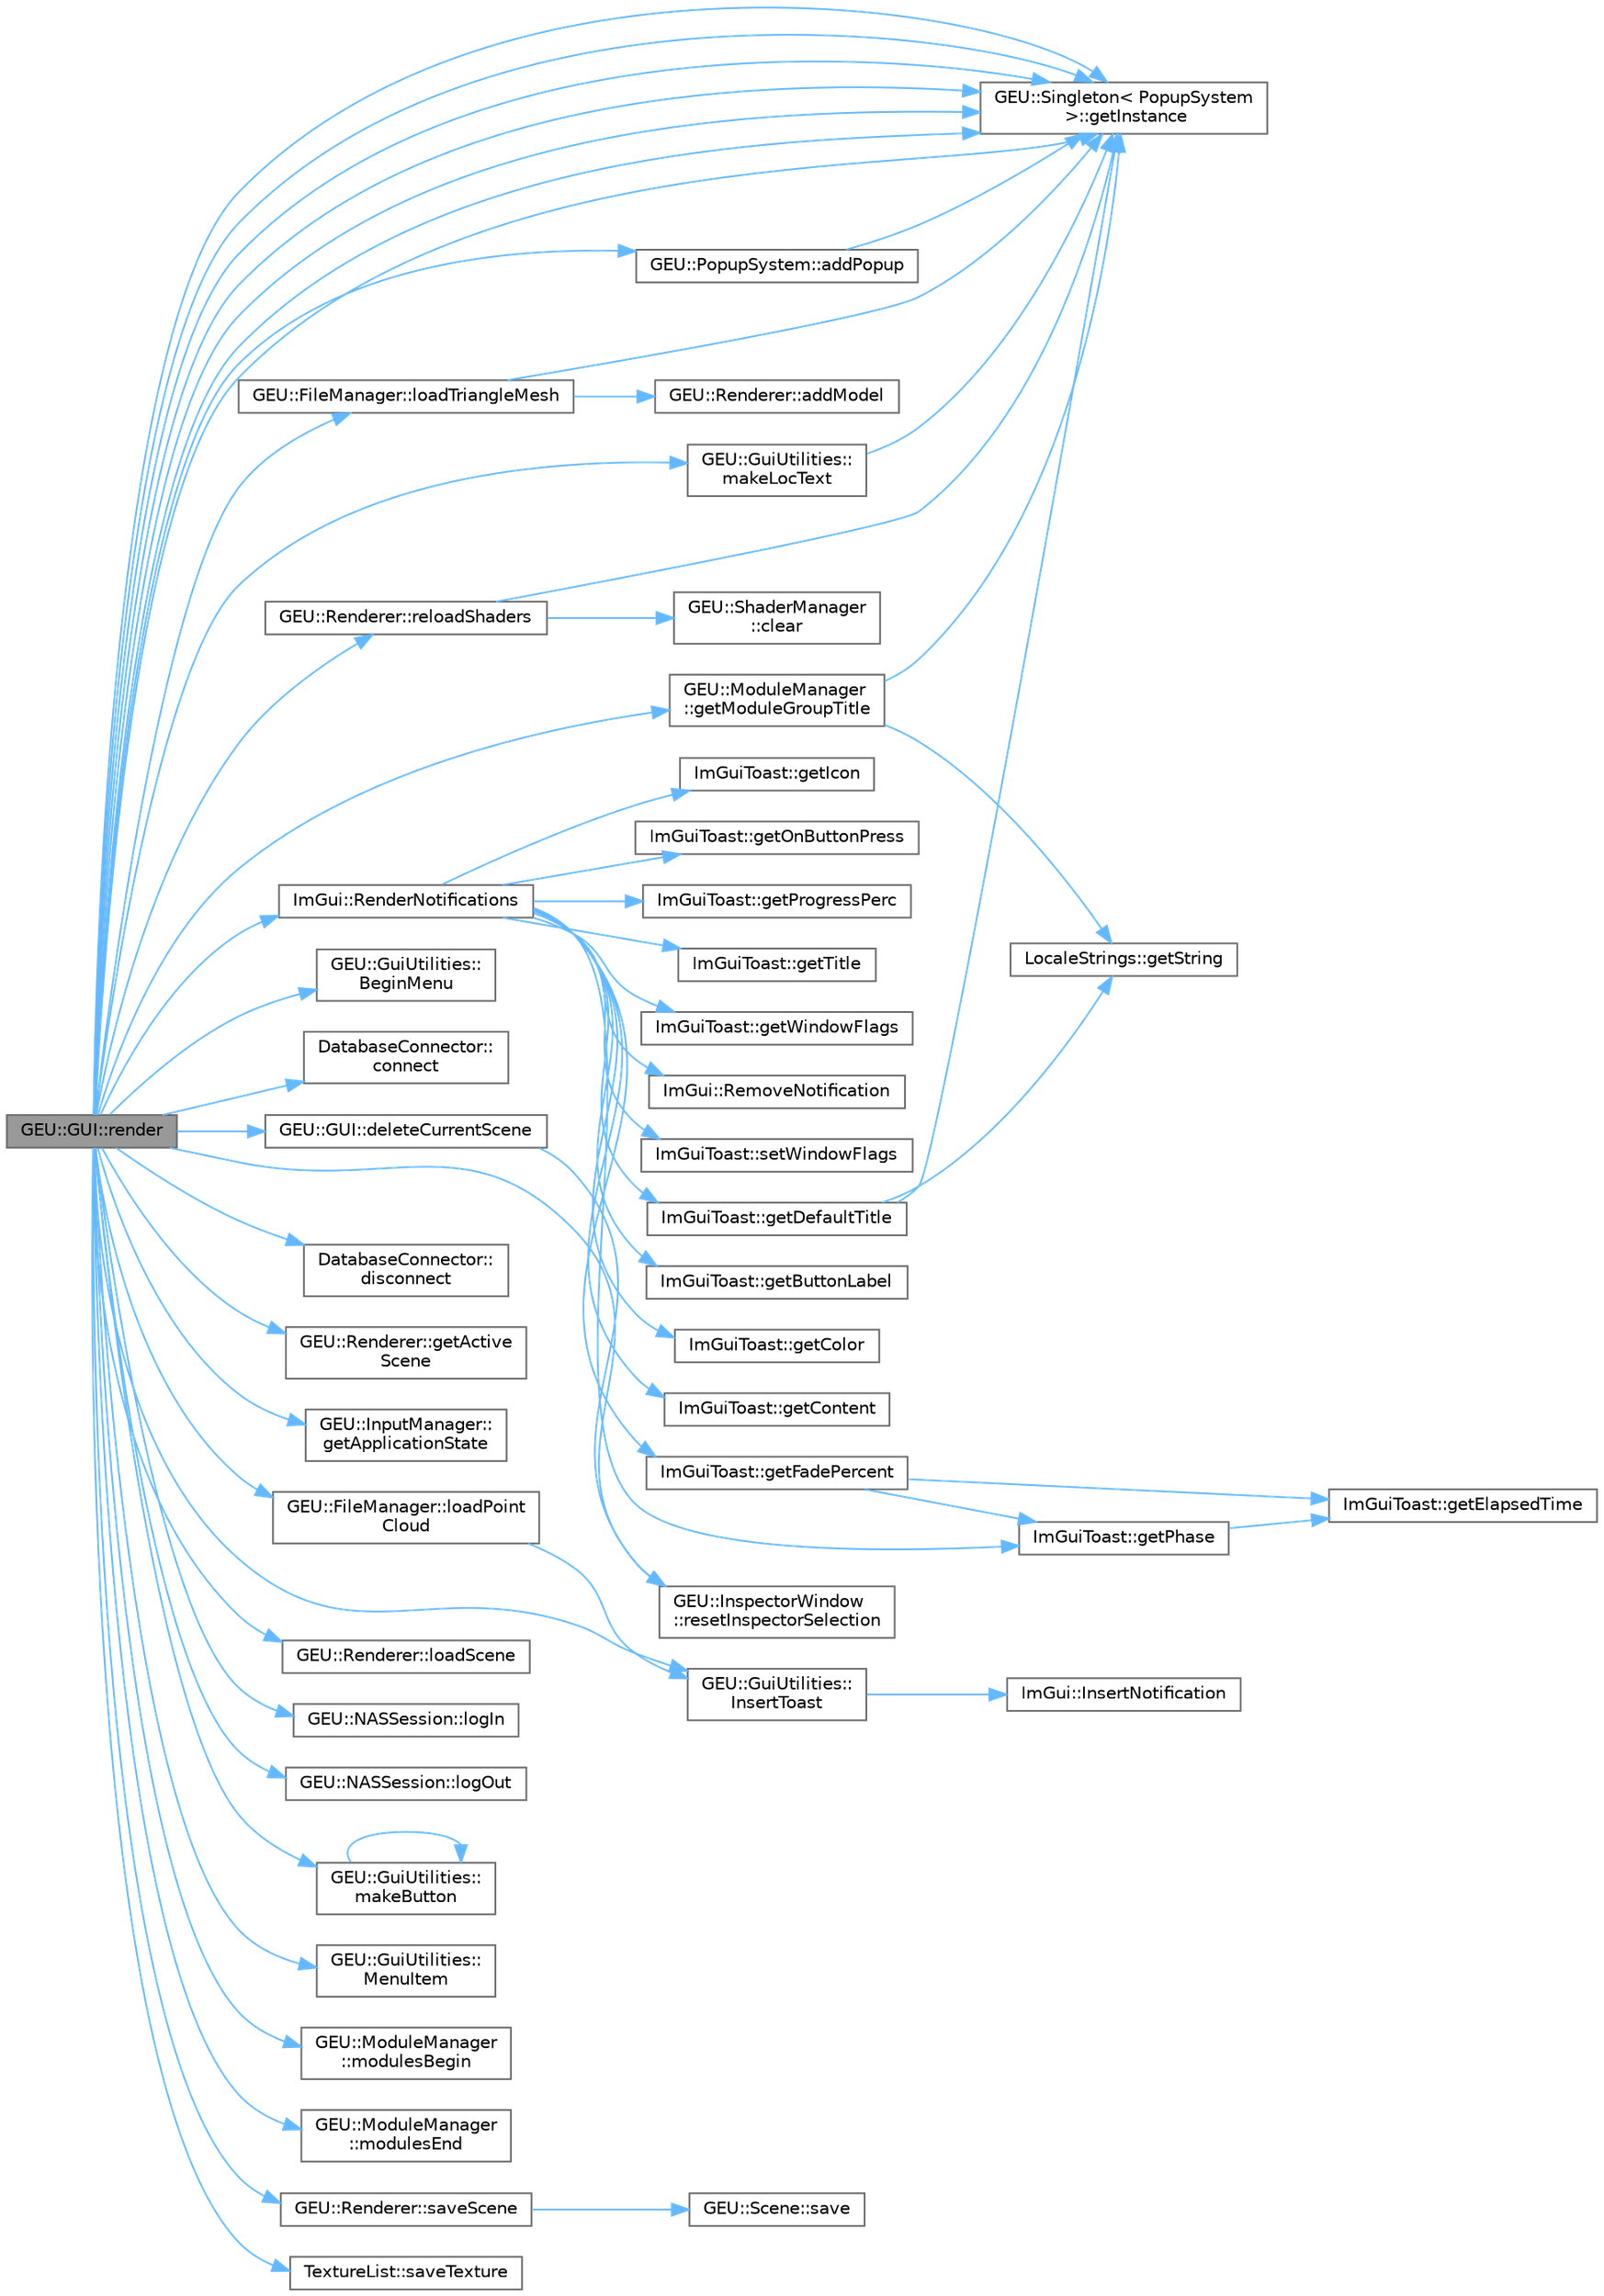 digraph "GEU::GUI::render"
{
 // LATEX_PDF_SIZE
  bgcolor="transparent";
  edge [fontname=Helvetica,fontsize=10,labelfontname=Helvetica,labelfontsize=10];
  node [fontname=Helvetica,fontsize=10,shape=box,height=0.2,width=0.4];
  rankdir="LR";
  Node1 [id="Node000001",label="GEU::GUI::render",height=0.2,width=0.4,color="gray40", fillcolor="grey60", style="filled", fontcolor="black",tooltip="Draws ImGUI elements."];
  Node1 -> Node2 [id="edge1_Node000001_Node000002",color="steelblue1",style="solid",tooltip=" "];
  Node2 [id="Node000002",label="GEU::PopupSystem::addPopup",height=0.2,width=0.4,color="grey40", fillcolor="white", style="filled",URL="$d9/d03/class_g_e_u_1_1_popup_system.html#ae812e21e62615fd347d33ee0ddb0cc82",tooltip=" "];
  Node2 -> Node3 [id="edge2_Node000002_Node000003",color="steelblue1",style="solid",tooltip=" "];
  Node3 [id="Node000003",label="GEU::Singleton\< PopupSystem\l \>::getInstance",height=0.2,width=0.4,color="grey40", fillcolor="white", style="filled",URL="$d1/d01/class_g_e_u_1_1_singleton.html#a47c7e7c2110f4cc59c9ff1f5594c366e",tooltip=" "];
  Node1 -> Node4 [id="edge3_Node000001_Node000004",color="steelblue1",style="solid",tooltip=" "];
  Node4 [id="Node000004",label="GEU::GuiUtilities::\lBeginMenu",height=0.2,width=0.4,color="grey40", fillcolor="white", style="filled",URL="$d3/d07/namespace_g_e_u_1_1_gui_utilities.html#afd258f3d3f958dd10d441365eeed5d88",tooltip=" "];
  Node1 -> Node5 [id="edge4_Node000001_Node000005",color="steelblue1",style="solid",tooltip=" "];
  Node5 [id="Node000005",label="DatabaseConnector::\lconnect",height=0.2,width=0.4,color="grey40", fillcolor="white", style="filled",URL="$d1/d01/class_database_connector.html#aa1aa6d6e4c67b2b3b61a598cc801805f",tooltip="Establece la conexion con la base de datos especificada en el _connectString."];
  Node1 -> Node6 [id="edge5_Node000001_Node000006",color="steelblue1",style="solid",tooltip=" "];
  Node6 [id="Node000006",label="GEU::GUI::deleteCurrentScene",height=0.2,width=0.4,color="grey40", fillcolor="white", style="filled",URL="$de/d06/class_g_e_u_1_1_g_u_i.html#ac1d7053318478ac2b13c3ae4bdaa82a1",tooltip="Deletes currently active scene and resets inspector status."];
  Node6 -> Node7 [id="edge6_Node000006_Node000007",color="steelblue1",style="solid",tooltip=" "];
  Node7 [id="Node000007",label="GEU::InspectorWindow\l::resetInspectorSelection",height=0.2,width=0.4,color="grey40", fillcolor="white", style="filled",URL="$da/d01/class_g_e_u_1_1_inspector_window.html#a6b41b7255c51fa9d0dfb542b25627200",tooltip="Resets inspector selection to no item selection."];
  Node1 -> Node8 [id="edge7_Node000001_Node000008",color="steelblue1",style="solid",tooltip=" "];
  Node8 [id="Node000008",label="DatabaseConnector::\ldisconnect",height=0.2,width=0.4,color="grey40", fillcolor="white", style="filled",URL="$d1/d01/class_database_connector.html#a3e5a7533877956070312220d98322587",tooltip=" "];
  Node1 -> Node9 [id="edge8_Node000001_Node000009",color="steelblue1",style="solid",tooltip=" "];
  Node9 [id="Node000009",label="GEU::Renderer::getActive\lScene",height=0.2,width=0.4,color="grey40", fillcolor="white", style="filled",URL="$de/d04/class_g_e_u_1_1_renderer.html#af5f4307b5eba7c09888765c183a75213",tooltip=" "];
  Node1 -> Node10 [id="edge9_Node000001_Node000010",color="steelblue1",style="solid",tooltip=" "];
  Node10 [id="Node000010",label="GEU::InputManager::\lgetApplicationState",height=0.2,width=0.4,color="grey40", fillcolor="white", style="filled",URL="$d9/d05/class_g_e_u_1_1_input_manager.html#af2ea72a4bd53eb6f69a5c873e4c22017",tooltip=" "];
  Node1 -> Node3 [id="edge10_Node000001_Node000003",color="steelblue1",style="solid",tooltip=" "];
  Node1 -> Node3 [id="edge11_Node000001_Node000003",color="steelblue1",style="solid",tooltip=" "];
  Node1 -> Node3 [id="edge12_Node000001_Node000003",color="steelblue1",style="solid",tooltip=" "];
  Node1 -> Node3 [id="edge13_Node000001_Node000003",color="steelblue1",style="solid",tooltip=" "];
  Node1 -> Node3 [id="edge14_Node000001_Node000003",color="steelblue1",style="solid",tooltip=" "];
  Node1 -> Node3 [id="edge15_Node000001_Node000003",color="steelblue1",style="solid",tooltip=" "];
  Node1 -> Node3 [id="edge16_Node000001_Node000003",color="steelblue1",style="solid",tooltip=" "];
  Node1 -> Node11 [id="edge17_Node000001_Node000011",color="steelblue1",style="solid",tooltip=" "];
  Node11 [id="Node000011",label="GEU::ModuleManager\l::getModuleGroupTitle",height=0.2,width=0.4,color="grey40", fillcolor="white", style="filled",URL="$db/d02/class_g_e_u_1_1_module_manager.html#a3117a4e0fe2eb58152f53f750e204729",tooltip=" "];
  Node11 -> Node3 [id="edge18_Node000011_Node000003",color="steelblue1",style="solid",tooltip=" "];
  Node11 -> Node12 [id="edge19_Node000011_Node000012",color="steelblue1",style="solid",tooltip=" "];
  Node12 [id="Node000012",label="LocaleStrings::getString",height=0.2,width=0.4,color="grey40", fillcolor="white", style="filled",URL="$d2/d04/class_locale_strings.html#ac66087ac25e72051ea7b5bf3d00dd71f",tooltip=" "];
  Node1 -> Node13 [id="edge20_Node000001_Node000013",color="steelblue1",style="solid",tooltip=" "];
  Node13 [id="Node000013",label="GEU::GuiUtilities::\lInsertToast",height=0.2,width=0.4,color="grey40", fillcolor="white", style="filled",URL="$d3/d07/namespace_g_e_u_1_1_gui_utilities.html#a84bb8e77631e925660765d1e2e9104c2",tooltip=" "];
  Node13 -> Node14 [id="edge21_Node000013_Node000014",color="steelblue1",style="solid",tooltip=" "];
  Node14 [id="Node000014",label="ImGui::InsertNotification",height=0.2,width=0.4,color="grey40", fillcolor="white", style="filled",URL="$df/d03/namespace_im_gui.html#accd100b531b171ee1a63232f9f5916fc",tooltip=" "];
  Node1 -> Node15 [id="edge22_Node000001_Node000015",color="steelblue1",style="solid",tooltip=" "];
  Node15 [id="Node000015",label="GEU::FileManager::loadPoint\lCloud",height=0.2,width=0.4,color="grey40", fillcolor="white", style="filled",URL="$dd/d01/class_g_e_u_1_1_file_manager.html#ab0c90929ed79e4421e1486d3abfb2e9c",tooltip="Carga la nube de puntos especificada."];
  Node15 -> Node13 [id="edge23_Node000015_Node000013",color="steelblue1",style="solid",tooltip=" "];
  Node1 -> Node16 [id="edge24_Node000001_Node000016",color="steelblue1",style="solid",tooltip=" "];
  Node16 [id="Node000016",label="GEU::Renderer::loadScene",height=0.2,width=0.4,color="grey40", fillcolor="white", style="filled",URL="$de/d04/class_g_e_u_1_1_renderer.html#a629d1302c9b248de0616f65dc005f8d6",tooltip=" "];
  Node1 -> Node17 [id="edge25_Node000001_Node000017",color="steelblue1",style="solid",tooltip=" "];
  Node17 [id="Node000017",label="GEU::FileManager::loadTriangleMesh",height=0.2,width=0.4,color="grey40", fillcolor="white", style="filled",URL="$dd/d01/class_g_e_u_1_1_file_manager.html#ad604f08d090bb872c17b17b93c04b1c0",tooltip="Carga la malla de triangulos de la ruta especificada."];
  Node17 -> Node18 [id="edge26_Node000017_Node000018",color="steelblue1",style="solid",tooltip=" "];
  Node18 [id="Node000018",label="GEU::Renderer::addModel",height=0.2,width=0.4,color="grey40", fillcolor="white", style="filled",URL="$de/d04/class_g_e_u_1_1_renderer.html#a101eed167bec92e041e4b0e04f6cce58",tooltip="Inserts 3D model to current scene."];
  Node17 -> Node3 [id="edge27_Node000017_Node000003",color="steelblue1",style="solid",tooltip=" "];
  Node1 -> Node19 [id="edge28_Node000001_Node000019",color="steelblue1",style="solid",tooltip=" "];
  Node19 [id="Node000019",label="GEU::NASSession::logIn",height=0.2,width=0.4,color="grey40", fillcolor="white", style="filled",URL="$d2/d03/class_g_e_u_1_1_n_a_s_session.html#a865fbe49cfb77213703237ce479c33f6",tooltip="Handles NAS login API request."];
  Node1 -> Node20 [id="edge29_Node000001_Node000020",color="steelblue1",style="solid",tooltip=" "];
  Node20 [id="Node000020",label="GEU::NASSession::logOut",height=0.2,width=0.4,color="grey40", fillcolor="white", style="filled",URL="$d2/d03/class_g_e_u_1_1_n_a_s_session.html#a6185d29735320a6365915506a5ee0111",tooltip="Logs out current session, if any."];
  Node1 -> Node21 [id="edge30_Node000001_Node000021",color="steelblue1",style="solid",tooltip=" "];
  Node21 [id="Node000021",label="GEU::GuiUtilities::\lmakeButton",height=0.2,width=0.4,color="grey40", fillcolor="white", style="filled",URL="$d3/d07/namespace_g_e_u_1_1_gui_utilities.html#a4a4cc2d3f5e9444384aa7e7eb062dbf0",tooltip=" "];
  Node21 -> Node21 [id="edge31_Node000021_Node000021",color="steelblue1",style="solid",tooltip=" "];
  Node1 -> Node22 [id="edge32_Node000001_Node000022",color="steelblue1",style="solid",tooltip=" "];
  Node22 [id="Node000022",label="GEU::GuiUtilities::\lmakeLocText",height=0.2,width=0.4,color="grey40", fillcolor="white", style="filled",URL="$d3/d07/namespace_g_e_u_1_1_gui_utilities.html#a7b24395f0bd0bd368bde0935682746ce",tooltip=" "];
  Node22 -> Node3 [id="edge33_Node000022_Node000003",color="steelblue1",style="solid",tooltip=" "];
  Node1 -> Node23 [id="edge34_Node000001_Node000023",color="steelblue1",style="solid",tooltip=" "];
  Node23 [id="Node000023",label="GEU::GuiUtilities::\lMenuItem",height=0.2,width=0.4,color="grey40", fillcolor="white", style="filled",URL="$d3/d07/namespace_g_e_u_1_1_gui_utilities.html#a3862f21ed065a1285ceaa4fd5b1e9544",tooltip=" "];
  Node1 -> Node24 [id="edge35_Node000001_Node000024",color="steelblue1",style="solid",tooltip=" "];
  Node24 [id="Node000024",label="GEU::ModuleManager\l::modulesBegin",height=0.2,width=0.4,color="grey40", fillcolor="white", style="filled",URL="$db/d02/class_g_e_u_1_1_module_manager.html#a38b668116a39de8f884f1e08f6c215d4",tooltip=" "];
  Node1 -> Node25 [id="edge36_Node000001_Node000025",color="steelblue1",style="solid",tooltip=" "];
  Node25 [id="Node000025",label="GEU::ModuleManager\l::modulesEnd",height=0.2,width=0.4,color="grey40", fillcolor="white", style="filled",URL="$db/d02/class_g_e_u_1_1_module_manager.html#af832f929ce47184c656434292c7c78f8",tooltip=" "];
  Node1 -> Node26 [id="edge37_Node000001_Node000026",color="steelblue1",style="solid",tooltip=" "];
  Node26 [id="Node000026",label="GEU::Renderer::reloadShaders",height=0.2,width=0.4,color="grey40", fillcolor="white", style="filled",URL="$de/d04/class_g_e_u_1_1_renderer.html#a748d4f3ed49a0c678a49d121ee923f63",tooltip=" "];
  Node26 -> Node27 [id="edge38_Node000026_Node000027",color="steelblue1",style="solid",tooltip=" "];
  Node27 [id="Node000027",label="GEU::ShaderManager\l::clear",height=0.2,width=0.4,color="grey40", fillcolor="white", style="filled",URL="$d7/d06/class_g_e_u_1_1_shader_manager.html#aeb6e52fe9ddd4619ed72e99612fbcdaf",tooltip=" "];
  Node26 -> Node3 [id="edge39_Node000026_Node000003",color="steelblue1",style="solid",tooltip=" "];
  Node1 -> Node28 [id="edge40_Node000001_Node000028",color="steelblue1",style="solid",tooltip=" "];
  Node28 [id="Node000028",label="ImGui::RenderNotifications",height=0.2,width=0.4,color="grey40", fillcolor="white", style="filled",URL="$df/d03/namespace_im_gui.html#a36d5ff63c5b5b8648d3061c4036c7a1b",tooltip=" "];
  Node28 -> Node29 [id="edge41_Node000028_Node000029",color="steelblue1",style="solid",tooltip=" "];
  Node29 [id="Node000029",label="ImGuiToast::getButtonLabel",height=0.2,width=0.4,color="grey40", fillcolor="white", style="filled",URL="$d8/d04/class_im_gui_toast.html#a2654d2a5f55121d1a805a505b978470c",tooltip=" "];
  Node28 -> Node30 [id="edge42_Node000028_Node000030",color="steelblue1",style="solid",tooltip=" "];
  Node30 [id="Node000030",label="ImGuiToast::getColor",height=0.2,width=0.4,color="grey40", fillcolor="white", style="filled",URL="$d8/d04/class_im_gui_toast.html#ac803efd1f988cbe4054b941e3daa6618",tooltip="Get the color of the toast notification based on its type."];
  Node28 -> Node31 [id="edge43_Node000028_Node000031",color="steelblue1",style="solid",tooltip=" "];
  Node31 [id="Node000031",label="ImGuiToast::getContent",height=0.2,width=0.4,color="grey40", fillcolor="white", style="filled",URL="$d8/d04/class_im_gui_toast.html#a96f5b9bd1f3cd16ff0a6a1219783655b",tooltip="Get the content of the toast notification."];
  Node28 -> Node32 [id="edge44_Node000028_Node000032",color="steelblue1",style="solid",tooltip=" "];
  Node32 [id="Node000032",label="ImGuiToast::getDefaultTitle",height=0.2,width=0.4,color="grey40", fillcolor="white", style="filled",URL="$d8/d04/class_im_gui_toast.html#a6934db1f2dd029cacbefe2e3e681140c",tooltip="Get the default title of the toast notification based on its type."];
  Node32 -> Node3 [id="edge45_Node000032_Node000003",color="steelblue1",style="solid",tooltip=" "];
  Node32 -> Node12 [id="edge46_Node000032_Node000012",color="steelblue1",style="solid",tooltip=" "];
  Node28 -> Node33 [id="edge47_Node000028_Node000033",color="steelblue1",style="solid",tooltip=" "];
  Node33 [id="Node000033",label="ImGuiToast::getFadePercent",height=0.2,width=0.4,color="grey40", fillcolor="white", style="filled",URL="$d8/d04/class_im_gui_toast.html#a03f6471dffaef6d174c3de68b0ec8930",tooltip=" "];
  Node33 -> Node34 [id="edge48_Node000033_Node000034",color="steelblue1",style="solid",tooltip=" "];
  Node34 [id="Node000034",label="ImGuiToast::getElapsedTime",height=0.2,width=0.4,color="grey40", fillcolor="white", style="filled",URL="$d8/d04/class_im_gui_toast.html#a65410a0636cab3b0b651e3e9da601984",tooltip="Get the elapsed time in milliseconds since the creation of the object."];
  Node33 -> Node35 [id="edge49_Node000033_Node000035",color="steelblue1",style="solid",tooltip=" "];
  Node35 [id="Node000035",label="ImGuiToast::getPhase",height=0.2,width=0.4,color="grey40", fillcolor="white", style="filled",URL="$d8/d04/class_im_gui_toast.html#ad1a075e89c3fb3563ec18022737e3c68",tooltip="Get the current phase of the toast notification based on the elapsed time since its creation."];
  Node35 -> Node34 [id="edge50_Node000035_Node000034",color="steelblue1",style="solid",tooltip=" "];
  Node28 -> Node36 [id="edge51_Node000028_Node000036",color="steelblue1",style="solid",tooltip=" "];
  Node36 [id="Node000036",label="ImGuiToast::getIcon",height=0.2,width=0.4,color="grey40", fillcolor="white", style="filled",URL="$d8/d04/class_im_gui_toast.html#a582ad1ba86ccdef4dae44219795c33d0",tooltip="Get the icon of the toast notification based on its type."];
  Node28 -> Node37 [id="edge52_Node000028_Node000037",color="steelblue1",style="solid",tooltip=" "];
  Node37 [id="Node000037",label="ImGuiToast::getOnButtonPress",height=0.2,width=0.4,color="grey40", fillcolor="white", style="filled",URL="$d8/d04/class_im_gui_toast.html#aa8fac09338154542811c1f2c2040c554",tooltip=" "];
  Node28 -> Node35 [id="edge53_Node000028_Node000035",color="steelblue1",style="solid",tooltip=" "];
  Node28 -> Node38 [id="edge54_Node000028_Node000038",color="steelblue1",style="solid",tooltip=" "];
  Node38 [id="Node000038",label="ImGuiToast::getProgressPerc",height=0.2,width=0.4,color="grey40", fillcolor="white", style="filled",URL="$d8/d04/class_im_gui_toast.html#ae2c05ee32dde32ff416494a51d096e6c",tooltip=" "];
  Node28 -> Node39 [id="edge55_Node000028_Node000039",color="steelblue1",style="solid",tooltip=" "];
  Node39 [id="Node000039",label="ImGuiToast::getTitle",height=0.2,width=0.4,color="grey40", fillcolor="white", style="filled",URL="$d8/d04/class_im_gui_toast.html#aae3a1d3ebd7bfb5fe59ce43f13b9ac22",tooltip="Get the title of the toast notification."];
  Node28 -> Node40 [id="edge56_Node000028_Node000040",color="steelblue1",style="solid",tooltip=" "];
  Node40 [id="Node000040",label="ImGuiToast::getWindowFlags",height=0.2,width=0.4,color="grey40", fillcolor="white", style="filled",URL="$d8/d04/class_im_gui_toast.html#a2b618b6461ad38ac00da87de8d0e2474",tooltip=" "];
  Node28 -> Node41 [id="edge57_Node000028_Node000041",color="steelblue1",style="solid",tooltip=" "];
  Node41 [id="Node000041",label="ImGui::RemoveNotification",height=0.2,width=0.4,color="grey40", fillcolor="white", style="filled",URL="$df/d03/namespace_im_gui.html#aa04ce2e41fffdab888e8f9a4d1b021a2",tooltip="Removes a notification from the list of notifications."];
  Node28 -> Node42 [id="edge58_Node000028_Node000042",color="steelblue1",style="solid",tooltip=" "];
  Node42 [id="Node000042",label="ImGuiToast::setWindowFlags",height=0.2,width=0.4,color="grey40", fillcolor="white", style="filled",URL="$d8/d04/class_im_gui_toast.html#a7ece0f110aea2c83184196490e93c7d2",tooltip="Set the ImGui window flags for the notification."];
  Node1 -> Node7 [id="edge59_Node000001_Node000007",color="steelblue1",style="solid",tooltip=" "];
  Node1 -> Node43 [id="edge60_Node000001_Node000043",color="steelblue1",style="solid",tooltip=" "];
  Node43 [id="Node000043",label="GEU::Renderer::saveScene",height=0.2,width=0.4,color="grey40", fillcolor="white", style="filled",URL="$de/d04/class_g_e_u_1_1_renderer.html#a871346fcb29b8ed43f21f291cd560503",tooltip=" "];
  Node43 -> Node44 [id="edge61_Node000043_Node000044",color="steelblue1",style="solid",tooltip=" "];
  Node44 [id="Node000044",label="GEU::Scene::save",height=0.2,width=0.4,color="grey40", fillcolor="white", style="filled",URL="$d5/d02/class_g_e_u_1_1_scene.html#a32d51c1a97828ea7839fceb93ac69f77",tooltip=" "];
  Node1 -> Node45 [id="edge62_Node000001_Node000045",color="steelblue1",style="solid",tooltip=" "];
  Node45 [id="Node000045",label="TextureList::saveTexture",height=0.2,width=0.4,color="grey40", fillcolor="white", style="filled",URL="$d2/d05/class_texture_list.html#a42e16f75813a4c9d86ac79aaeef229e4",tooltip=" "];
}

